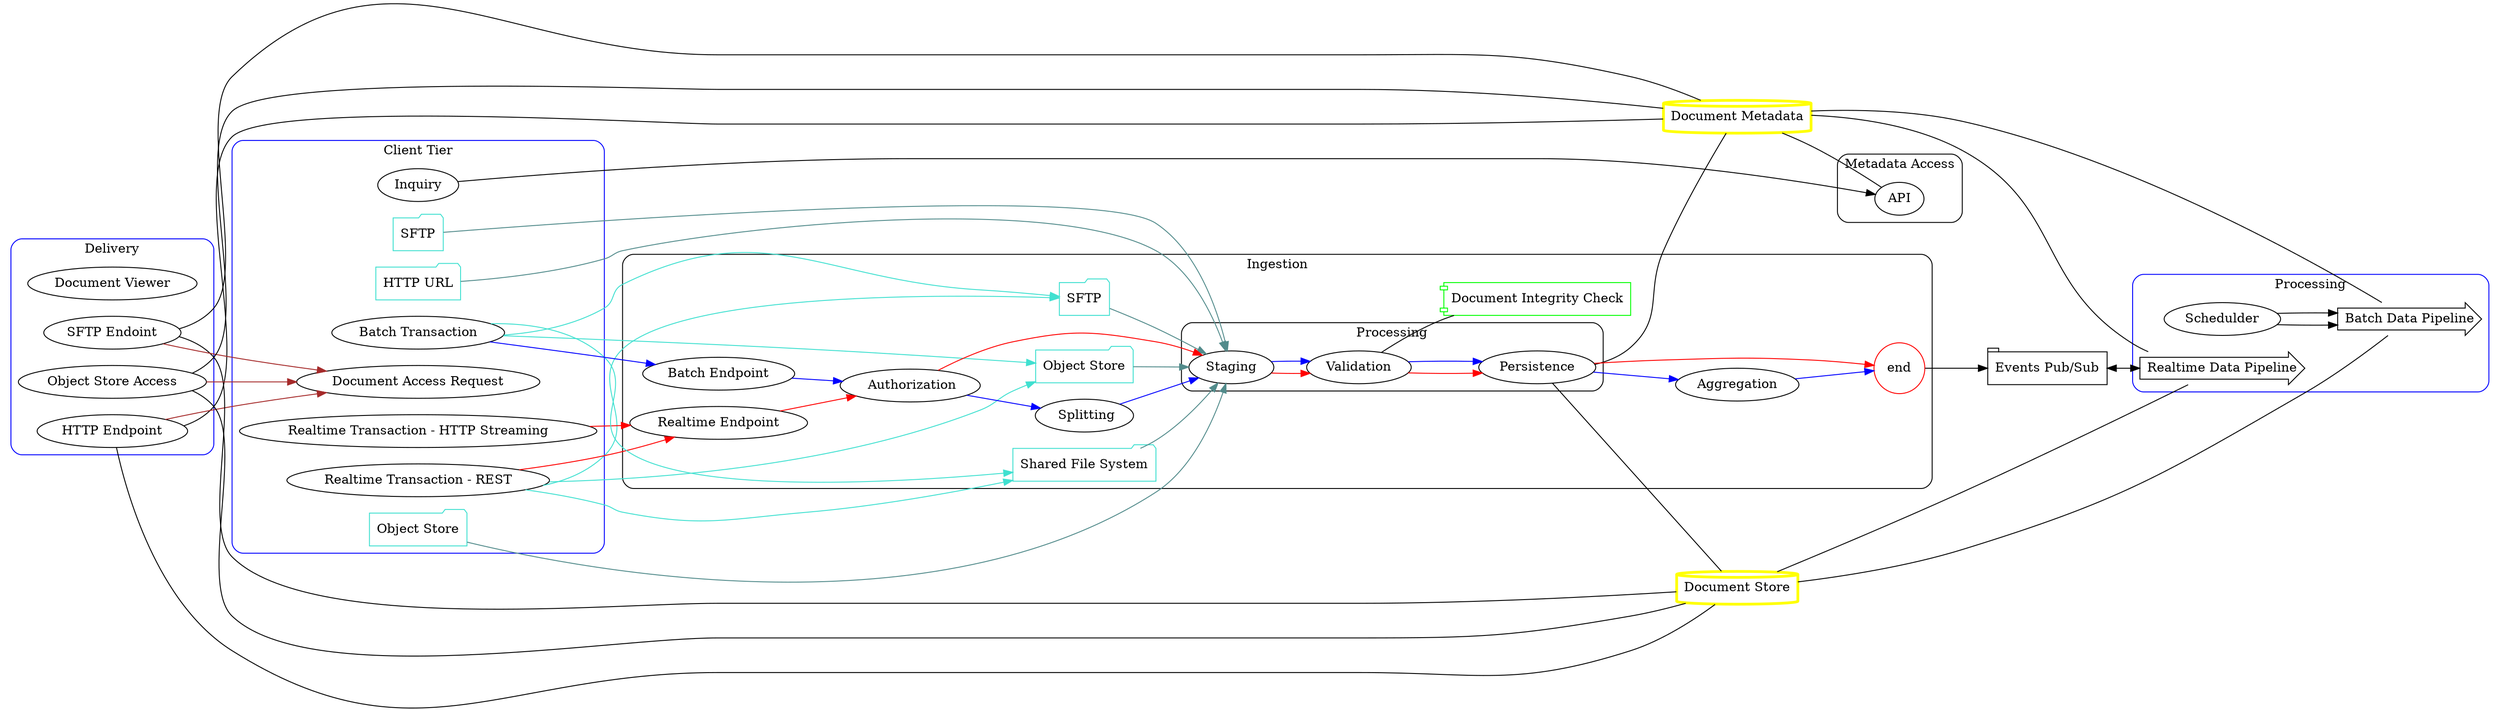 digraph {
    rankdir=LR;

    obj_store[label="Document Store",color=yellow,penwidth=3.0,shape=cylinder];
    md_store[label="Document Metadata",color=yellow,penwidth=3.0, shape=cylinder];
    events_pub_sub[label="Events Pub/Sub", shape=tab];

    subgraph cluster_client_tier {
        shape=box;
        label="Client Tier";
        style=rounded;
        color=blue;

        inquiry[label="Inquiry"];
        realtime_tx_rest[label="Realtime Transaction - REST"];
        realtime_tx_streaming[label="Realtime Transaction - HTTP Streaming"];
        batch_tx[label="Batch Transaction"];
        doc_access[label="Document Access Request"];

        client_sftp[label="SFTP",color=turquoise,shape=folder];
        client_obj_store[label="Object Store",color=turquoise,shape=folder];
        client_http[label="HTTP URL",color=turquoise,shape=folder];
    }

    subgraph cluster_ingestion {
        shape=box;
        label="Ingestion";
        style=rounded;

        upload_share_raw[label="Shared File System",color=turquoise,shape=folder];
        upload_sftp_raw[label="SFTP", color=turquoise,shape=folder];
        upload_obj_store_raw[label="Object Store",color=turquoise,shape=folder];

        realtime_endpoint[label="Realtime Endpoint"];
        batch_endpoint[label="Batch Endpoint"];

        authorization[label=" Authorization"];

        realtime_endpoint->authorization[color=red];
        batch_endpoint->authorization[color=blue];

        splitting[label=" Splitting"];
        authorization->splitting[color=blue];
        integrity_check[label="Document Integrity Check",shape=component,color=green];

        subgraph cluster_ingestion_document_processing {
            shape=box;
            label="Processing";
            style=rounded;

            staging[label="Staging"];
            validation[label="Validation"];
            persistence[label="Persistence"];

            staging->validation[color=red];
            staging->validation[color=blue];

            validation->persistence[color=red];
            validation->persistence[color=blue];
        }

         validation->integrity_check[dir=none];

        authorization->staging[color=red];
        splitting->staging[color=blue];

        aggregation[label="Aggregation"];
        ingestion_end[label="end", shape=circle, color=red];

        persistence->ingestion_end[color=red];
        persistence->aggregation[color=blue];
        aggregation->ingestion_end[color=blue];
    }


    persistence->obj_store[dir=none];
    persistence->md_store[dir=none];
    ingestion_end->events_pub_sub

    subgraph cluster_metadata_access {
        shape=box;
        label="Metadata Access";
        style=rounded;

        metadata_api[label="API"];
    }

    md_store->metadata_api[dir=none];

    inquiry->metadata_api;
    realtime_tx_rest->realtime_endpoint[color=red];
    realtime_tx_streaming->realtime_endpoint[color=red];
    batch_tx->batch_endpoint[color=blue];

    realtime_tx_rest->upload_share_raw[color=turquoise];
    realtime_tx_rest->upload_sftp_raw[color=turquoise];
    realtime_tx_rest->upload_obj_store_raw[color=turquoise];
    batch_tx->upload_share_raw[color=turquoise];
    batch_tx->upload_sftp_raw[color=turquoise];
    batch_tx->upload_obj_store_raw[color=turquoise];

    upload_share_raw->staging[color=darkslategray4];
    upload_sftp_raw->staging[color=darkslategray4];
    upload_obj_store_raw->staging[color=darkslategray4];

    client_sftp->staging[color=darkslategray4];
    client_obj_store->staging[color=darkslategray4];
    client_http->staging[color=darkslategray4];

    subgraph cluster_processing {
        shape=box;
        label="Processing";
        style=rounded;
        color=blue;

        scheduler[label="Schedulder"];
        batch_data_pipeline[label="Batch Data Pipeline",shape=rarrow]
        realtime_data_pipeline[label="Realtime Data Pipeline",shape=rarrow]

        scheduler->batch_data_pipeline
    }

    events_pub_sub->realtime_data_pipeline[dir=both];

    obj_store->batch_data_pipeline[dir=none];
    md_store->batch_data_pipeline[dir=none];

    obj_store->realtime_data_pipeline[dir=none];
    md_store->realtime_data_pipeline[dir=none];

    subgraph cluster_delivery {
        shape=box;
        label="Delivery";
        style=rounded;
        color=blue;

        viewer[label="Document Viewer"];
        document_transfer_http[label="HTTP Endpoint"]
        document_transfer_sftp[label="SFTP Endoint"]
        document_transfer_obj_store[label="Object Store Access"]        

        scheduler->batch_data_pipeline
    }

    document_transfer_http->md_store[dir=none]
    document_transfer_http->obj_store[dir=none]
    document_transfer_sftp->md_store[dir=none]
    document_transfer_sftp->obj_store[dir=none]
    document_transfer_obj_store->md_store[dir=none]
    document_transfer_obj_store->obj_store[dir=none]

    document_transfer_http->doc_access[color=brown];
    document_transfer_sftp->doc_access[color=brown];
    document_transfer_obj_store->doc_access[color=brown];
}